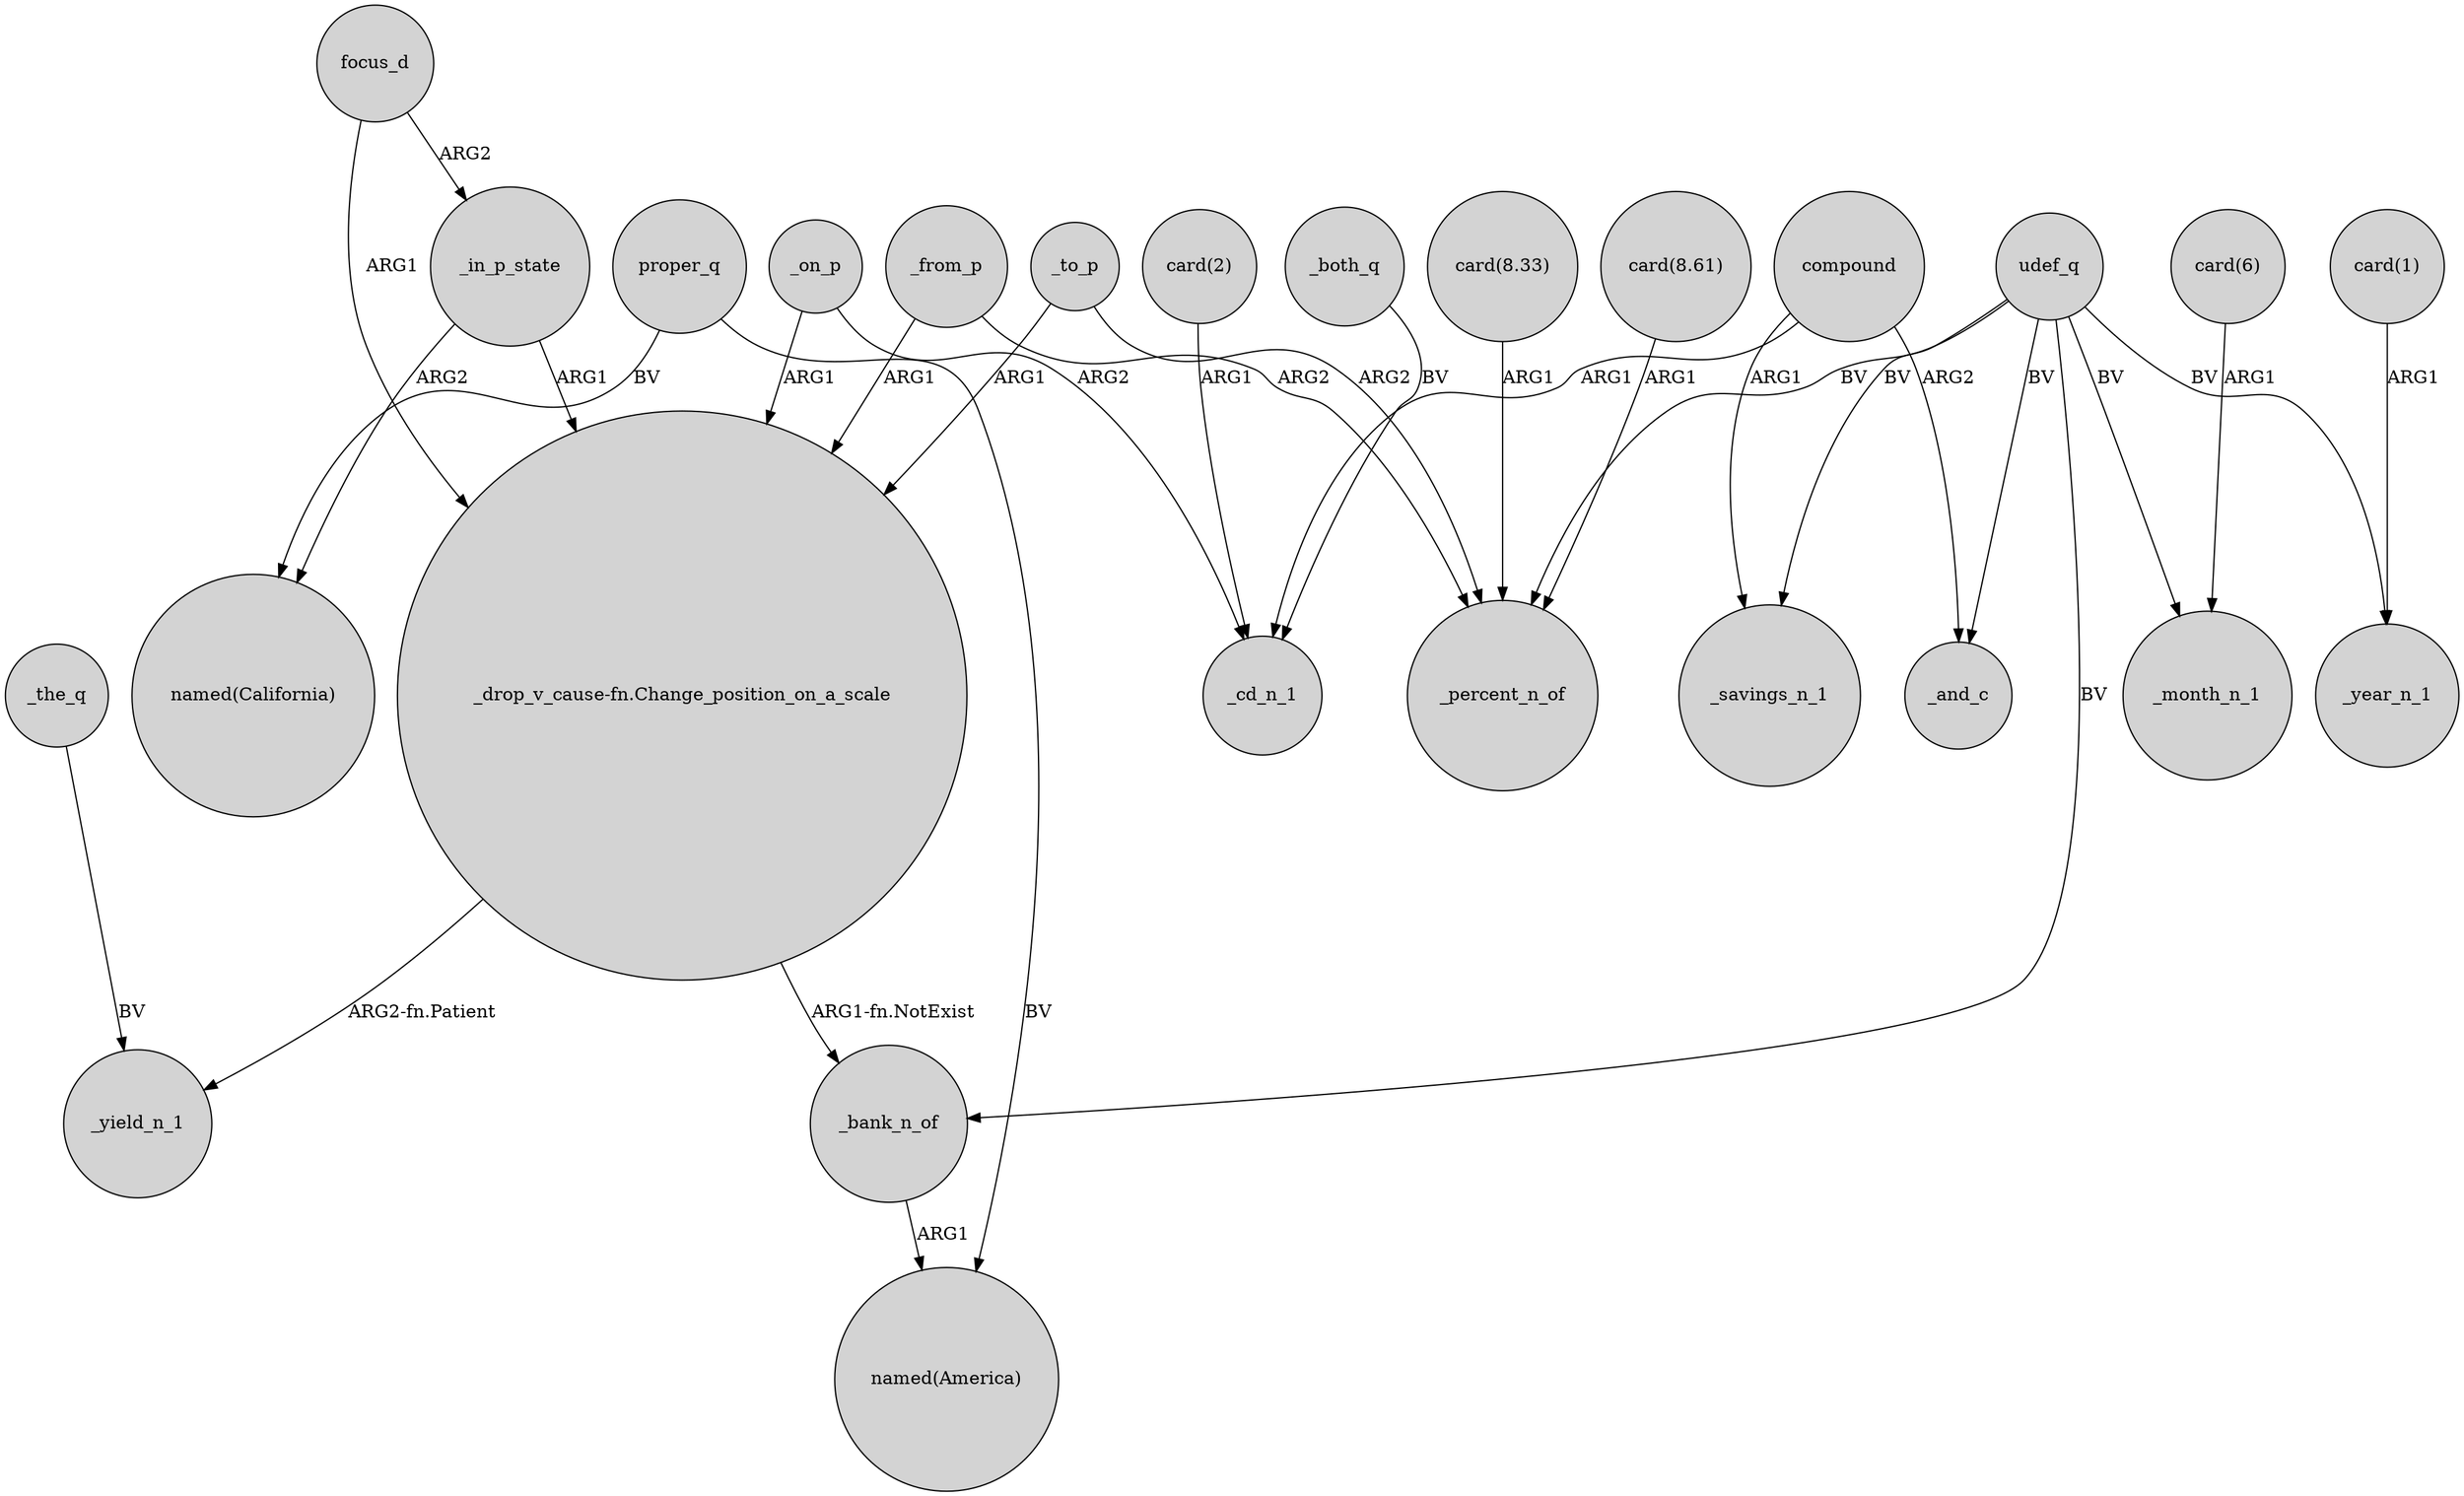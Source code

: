 digraph {
	node [shape=circle style=filled]
	focus_d -> "_drop_v_cause-fn.Change_position_on_a_scale" [label=ARG1]
	_the_q -> _yield_n_1 [label=BV]
	"card(2)" -> _cd_n_1 [label=ARG1]
	"_drop_v_cause-fn.Change_position_on_a_scale" -> _yield_n_1 [label="ARG2-fn.Patient"]
	_to_p -> "_drop_v_cause-fn.Change_position_on_a_scale" [label=ARG1]
	focus_d -> _in_p_state [label=ARG2]
	compound -> _cd_n_1 [label=ARG1]
	proper_q -> "named(California)" [label=BV]
	udef_q -> _savings_n_1 [label=BV]
	udef_q -> _month_n_1 [label=BV]
	"_drop_v_cause-fn.Change_position_on_a_scale" -> _bank_n_of [label="ARG1-fn.NotExist"]
	_in_p_state -> "named(California)" [label=ARG2]
	"card(8.33)" -> _percent_n_of [label=ARG1]
	compound -> _and_c [label=ARG2]
	_on_p -> "_drop_v_cause-fn.Change_position_on_a_scale" [label=ARG1]
	_in_p_state -> "_drop_v_cause-fn.Change_position_on_a_scale" [label=ARG1]
	compound -> _savings_n_1 [label=ARG1]
	_on_p -> _cd_n_1 [label=ARG2]
	_to_p -> _percent_n_of [label=ARG2]
	"card(1)" -> _year_n_1 [label=ARG1]
	udef_q -> _year_n_1 [label=BV]
	_from_p -> _percent_n_of [label=ARG2]
	udef_q -> _percent_n_of [label=BV]
	"card(6)" -> _month_n_1 [label=ARG1]
	_both_q -> _cd_n_1 [label=BV]
	udef_q -> _and_c [label=BV]
	_bank_n_of -> "named(America)" [label=ARG1]
	proper_q -> "named(America)" [label=BV]
	"card(8.61)" -> _percent_n_of [label=ARG1]
	_from_p -> "_drop_v_cause-fn.Change_position_on_a_scale" [label=ARG1]
	udef_q -> _bank_n_of [label=BV]
}
